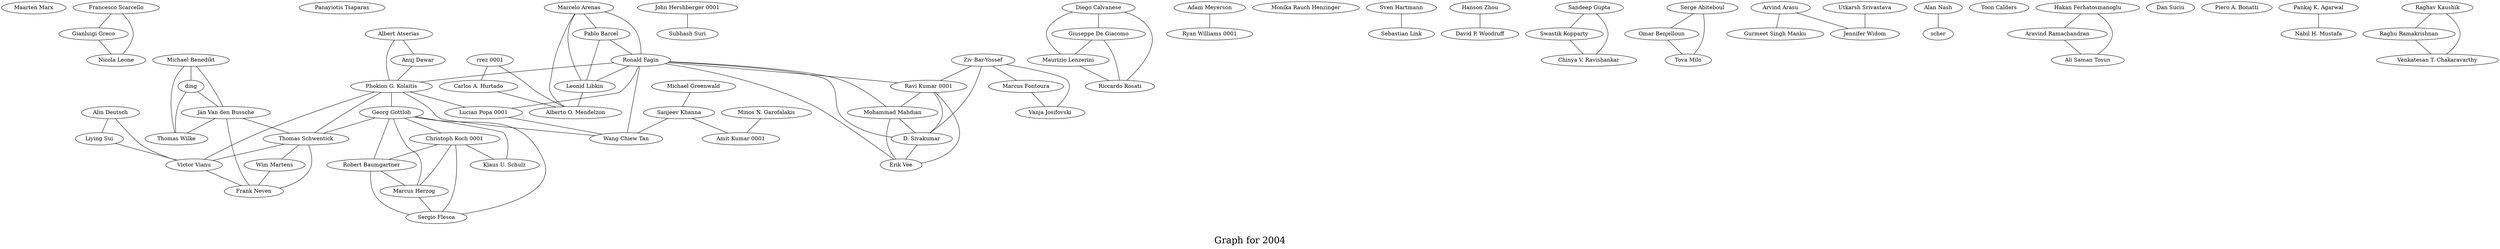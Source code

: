 /*****
Graph for 2004
*****/

graph G {
  graph [splines=true overlap=false]
  node  [shape=ellipse, width=0.3, height=0.3]
  0 [label="Maarten Marx"];
  1 [label="Francesco Scarcello"];
  2 [label="Gianluigi Greco"];
  3 [label="Nicola Leone"];
  4 [label="Panayiotis Tsaparas"];
  5 [label="Michael Greenwald"];
  6 [label="Sanjeev Khanna"];
  7 [label="John Hershberger 0001"];
  8 [label="Subhash Suri"];
  9 [label="Michael Benedikt"];
  10 [label="ding"];
  11 [label="Jan Van den Bussche"];
  12 [label="Thomas Wilke"];
  13 [label="Diego Calvanese"];
  14 [label="Giuseppe De Giacomo"];
  15 [label="Maurizio Lenzerini"];
  16 [label="Riccardo Rosati"];
  17 [label="Adam Meyerson"];
  18 [label="Ryan Williams 0001"];
  19 [label="Marcelo Arenas"];
  20 [label="Pablo Barcel"];
  21 [label="Ronald Fagin"];
  22 [label="Leonid Libkin"];
  23 [label="Monika Rauch Henzinger"];
  24 [label="Sven Hartmann"];
  25 [label="Sebastian Link"];
  26 [label="Albert Atserias"];
  27 [label="Anuj Dawar"];
  28 [label="Phokion G. Kolaitis"];
  29 [label="Ziv Bar-Yossef"];
  30 [label="Marcus Fontoura"];
  31 [label="Vanja Josifovski"];
  32 [label="rrez 0001"];
  33 [label="Carlos A. Hurtado"];
  34 [label="Alberto O. Mendelzon"];
  35 [label="Georg Gottlob"];
  36 [label="Christoph Koch 0001"];
  37 [label="Klaus U. Schulz"];
  38 [label="Thomas Schwentick"];
  39 [label="Lucian Popa 0001"];
  40 [label="Wang Chiew Tan"];
  41 [label="Robert Baumgartner"];
  42 [label="Marcus Herzog"];
  43 [label="Sergio Flesca"];
  44 [label="Hanson Zhou"];
  45 [label="David P. Woodruff"];
  46 [label="Sandeep Gupta"];
  47 [label="Swastik Kopparty"];
  48 [label="Chinya V. Ravishankar"];
  49 [label="Serge Abiteboul"];
  50 [label="Omar Benjelloun"];
  51 [label="Tova Milo"];
  52 [label="Arvind Arasu"];
  53 [label="Gurmeet Singh Manku"];
  54 [label="Alan Nash"];
  55 [label="scher"];
  56 [label="Alin Deutsch"];
  57 [label="Liying Sui"];
  58 [label="Victor Vianu"];
  59 [label="Wim Martens"];
  60 [label="Frank Neven"];
  61 [label="Ravi Kumar 0001"];
  62 [label="Mohammad Mahdian"];
  63 [label="D. Sivakumar"];
  64 [label="Erik Vee"];
  65 [label="Minos N. Garofalakis"];
  66 [label="Amit Kumar 0001"];
  67 [label="Toon Calders"];
  68 [label="Hakan Ferhatosmanoglu"];
  69 [label="Aravind Ramachandran"];
  70 [label="Ali Saman Tosun"];
  71 [label="Dan Suciu"];
  72 [label="Piero A. Bonatti"];
  73 [label="Pankaj K. Agarwal"];
  74 [label="Nabil H. Mustafa"];
  75 [label="Raghav Kaushik"];
  76 [label="Raghu Ramakrishnan"];
  77 [label="Venkatesan T. Chakaravarthy"];
  78 [label="Utkarsh Srivastava"];
  79 [label="Jennifer Widom"];
  1 -- 2;
  1 -- 3;
  2 -- 3;
  5 -- 6;
  6 -- 40;
  6 -- 66;
  7 -- 8;
  9 -- 10;
  9 -- 11;
  9 -- 12;
  10 -- 11;
  10 -- 12;
  11 -- 12;
  11 -- 38;
  11 -- 60;
  13 -- 14;
  13 -- 15;
  13 -- 16;
  14 -- 15;
  14 -- 16;
  15 -- 16;
  17 -- 18;
  19 -- 20;
  19 -- 21;
  19 -- 22;
  19 -- 34;
  20 -- 21;
  20 -- 22;
  21 -- 22;
  21 -- 28;
  21 -- 39;
  21 -- 40;
  21 -- 61;
  21 -- 62;
  21 -- 63;
  21 -- 64;
  22 -- 34;
  24 -- 25;
  26 -- 27;
  26 -- 28;
  27 -- 28;
  28 -- 35;
  28 -- 38;
  28 -- 39;
  28 -- 40;
  28 -- 58;
  29 -- 30;
  29 -- 31;
  29 -- 61;
  29 -- 63;
  30 -- 31;
  32 -- 33;
  32 -- 34;
  33 -- 34;
  35 -- 36;
  35 -- 37;
  35 -- 38;
  35 -- 41;
  35 -- 42;
  35 -- 43;
  36 -- 37;
  36 -- 41;
  36 -- 42;
  36 -- 43;
  38 -- 58;
  38 -- 59;
  38 -- 60;
  39 -- 40;
  41 -- 42;
  41 -- 43;
  42 -- 43;
  44 -- 45;
  46 -- 47;
  46 -- 48;
  47 -- 48;
  49 -- 50;
  49 -- 51;
  50 -- 51;
  52 -- 53;
  52 -- 79;
  54 -- 55;
  56 -- 57;
  56 -- 58;
  57 -- 58;
  58 -- 60;
  59 -- 60;
  61 -- 62;
  61 -- 63;
  61 -- 64;
  62 -- 63;
  62 -- 64;
  63 -- 64;
  65 -- 66;
  68 -- 69;
  68 -- 70;
  69 -- 70;
  73 -- 74;
  75 -- 76;
  75 -- 77;
  76 -- 77;
  78 -- 79;
  label = "\nGraph for 2004\n";  fontsize=24;
}
